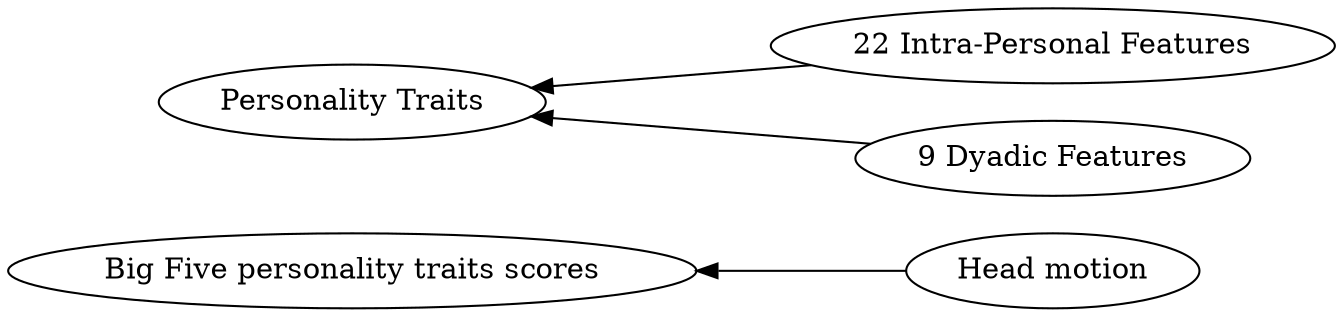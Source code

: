 digraph Test {
	rankdir=RL
	size="10,10"
	overlap=false
	splines=true
	{rank=same; "Head motion" "22 Intra-Personal Features" "9 Dyadic Features";}
	{rank=same; "Big Five personality traits scores" "Personality Traits";}
	"Head motion" [href="https://scholar.google.com/scholar?hl=en&q=Personality%20Trait%20Classification%20via%20Co-Occurrent%20Multiparty%20Multimodal%20Event%20Discovery"]
	"Head motion" -> "Big Five personality traits scores"
	"22 Intra-Personal Features" [href="https://scholar.google.com/scholar?hl=en&q=Personality%20classification%20and%20behaviour%20interpretation:%20An%20approach%20based%20on%20feature%20categories"]
	"22 Intra-Personal Features" -> "Personality Traits"
	"9 Dyadic Features" [href="https://scholar.google.com/scholar?hl=en&q=Personality%20classification%20and%20behaviour%20interpretation:%20An%20approach%20based%20on%20feature%20categories"]
	"9 Dyadic Features" -> "Personality Traits"
}
